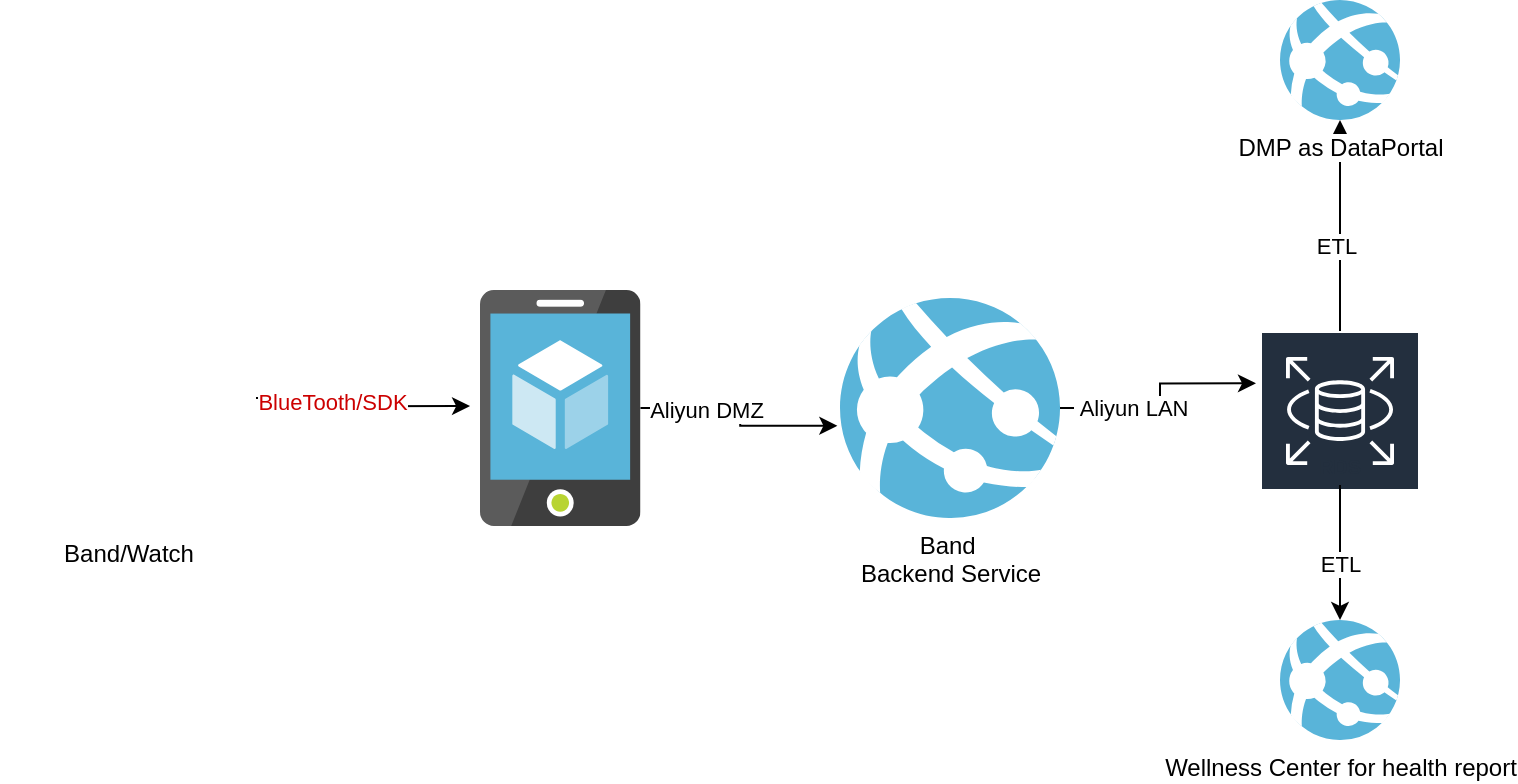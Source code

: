 <mxfile version="26.0.16">
  <diagram name="Page-1" id="QRuJgR5XVLNu-BTppvLG">
    <mxGraphModel dx="946" dy="527" grid="1" gridSize="10" guides="1" tooltips="1" connect="1" arrows="1" fold="1" page="1" pageScale="1" pageWidth="850" pageHeight="1100" math="0" shadow="0">
      <root>
        <mxCell id="0" />
        <mxCell id="1" parent="0" />
        <mxCell id="UN6_ZWC7_VnN-grn2IyT-1" value="Band/Watch" style="shape=image;html=1;verticalAlign=top;verticalLabelPosition=bottom;labelBackgroundColor=#ffffff;imageAspect=0;aspect=fixed;image=https://cdn4.iconfinder.com/data/icons/48-bubbles/48/36.Watch-128.png" vertex="1" parent="1">
          <mxGeometry x="30" y="215" width="128" height="128" as="geometry" />
        </mxCell>
        <mxCell id="UN6_ZWC7_VnN-grn2IyT-2" value="" style="image;sketch=0;aspect=fixed;html=1;points=[];align=center;fontSize=12;image=img/lib/mscae/App_Service_Mobile_App.svg;" vertex="1" parent="1">
          <mxGeometry x="270" y="225" width="80.24" height="118" as="geometry" />
        </mxCell>
        <mxCell id="UN6_ZWC7_VnN-grn2IyT-3" style="edgeStyle=orthogonalEdgeStyle;rounded=0;orthogonalLoop=1;jettySize=auto;html=1;exitX=1;exitY=0.5;exitDx=0;exitDy=0;entryX=-0.062;entryY=0.492;entryDx=0;entryDy=0;entryPerimeter=0;" edge="1" parent="1" source="UN6_ZWC7_VnN-grn2IyT-1" target="UN6_ZWC7_VnN-grn2IyT-2">
          <mxGeometry relative="1" as="geometry" />
        </mxCell>
        <mxCell id="UN6_ZWC7_VnN-grn2IyT-4" value="&lt;font style=&quot;color: rgb(204, 0, 0);&quot;&gt;BlueTooth/SDK&lt;/font&gt;" style="edgeLabel;html=1;align=center;verticalAlign=middle;resizable=0;points=[];" vertex="1" connectable="0" parent="UN6_ZWC7_VnN-grn2IyT-3">
          <mxGeometry x="-0.326" y="-2" relative="1" as="geometry">
            <mxPoint as="offset" />
          </mxGeometry>
        </mxCell>
        <mxCell id="UN6_ZWC7_VnN-grn2IyT-5" value="Band&amp;nbsp;&lt;div&gt;Backend Service&lt;/div&gt;" style="image;sketch=0;aspect=fixed;html=1;points=[];align=center;fontSize=12;image=img/lib/mscae/App_Services.svg;" vertex="1" parent="1">
          <mxGeometry x="450" y="229" width="110" height="110" as="geometry" />
        </mxCell>
        <mxCell id="UN6_ZWC7_VnN-grn2IyT-15" value="" style="edgeStyle=orthogonalEdgeStyle;rounded=0;orthogonalLoop=1;jettySize=auto;html=1;" edge="1" parent="1" source="UN6_ZWC7_VnN-grn2IyT-6" target="UN6_ZWC7_VnN-grn2IyT-7">
          <mxGeometry relative="1" as="geometry" />
        </mxCell>
        <mxCell id="UN6_ZWC7_VnN-grn2IyT-18" value="ETL" style="edgeLabel;html=1;align=center;verticalAlign=middle;resizable=0;points=[];" vertex="1" connectable="0" parent="UN6_ZWC7_VnN-grn2IyT-15">
          <mxGeometry x="-0.184" y="2" relative="1" as="geometry">
            <mxPoint as="offset" />
          </mxGeometry>
        </mxCell>
        <mxCell id="UN6_ZWC7_VnN-grn2IyT-6" value="RDS" style="sketch=0;outlineConnect=0;fontColor=#232F3E;gradientColor=none;strokeColor=#ffffff;fillColor=#232F3E;dashed=0;verticalLabelPosition=middle;verticalAlign=bottom;align=center;html=1;whiteSpace=wrap;fontSize=10;fontStyle=1;spacing=3;shape=mxgraph.aws4.productIcon;prIcon=mxgraph.aws4.rds;" vertex="1" parent="1">
          <mxGeometry x="660" y="245.5" width="80" height="77" as="geometry" />
        </mxCell>
        <mxCell id="UN6_ZWC7_VnN-grn2IyT-7" value="DMP as DataPortal" style="image;sketch=0;aspect=fixed;html=1;points=[];align=center;fontSize=12;image=img/lib/mscae/App_Services.svg;" vertex="1" parent="1">
          <mxGeometry x="670" y="80" width="60" height="60" as="geometry" />
        </mxCell>
        <mxCell id="UN6_ZWC7_VnN-grn2IyT-8" value="Wellness Center for health report" style="image;sketch=0;aspect=fixed;html=1;points=[];align=center;fontSize=12;image=img/lib/mscae/App_Services.svg;" vertex="1" parent="1">
          <mxGeometry x="670" y="390" width="60" height="60" as="geometry" />
        </mxCell>
        <mxCell id="UN6_ZWC7_VnN-grn2IyT-13" style="edgeStyle=orthogonalEdgeStyle;rounded=0;orthogonalLoop=1;jettySize=auto;html=1;entryX=-0.012;entryY=0.581;entryDx=0;entryDy=0;entryPerimeter=0;" edge="1" parent="1" source="UN6_ZWC7_VnN-grn2IyT-2" target="UN6_ZWC7_VnN-grn2IyT-5">
          <mxGeometry relative="1" as="geometry" />
        </mxCell>
        <mxCell id="UN6_ZWC7_VnN-grn2IyT-17" value="Aliyun DMZ" style="edgeLabel;html=1;align=center;verticalAlign=middle;resizable=0;points=[];" vertex="1" connectable="0" parent="UN6_ZWC7_VnN-grn2IyT-13">
          <mxGeometry x="-0.389" y="-1" relative="1" as="geometry">
            <mxPoint as="offset" />
          </mxGeometry>
        </mxCell>
        <mxCell id="UN6_ZWC7_VnN-grn2IyT-14" style="edgeStyle=orthogonalEdgeStyle;rounded=0;orthogonalLoop=1;jettySize=auto;html=1;entryX=-0.025;entryY=0.34;entryDx=0;entryDy=0;entryPerimeter=0;" edge="1" parent="1" source="UN6_ZWC7_VnN-grn2IyT-5" target="UN6_ZWC7_VnN-grn2IyT-6">
          <mxGeometry relative="1" as="geometry" />
        </mxCell>
        <mxCell id="UN6_ZWC7_VnN-grn2IyT-20" value="&amp;nbsp;Aliyun LAN" style="edgeLabel;html=1;align=center;verticalAlign=middle;resizable=0;points=[];" vertex="1" connectable="0" parent="UN6_ZWC7_VnN-grn2IyT-14">
          <mxGeometry x="-0.368" relative="1" as="geometry">
            <mxPoint as="offset" />
          </mxGeometry>
        </mxCell>
        <mxCell id="UN6_ZWC7_VnN-grn2IyT-16" style="edgeStyle=orthogonalEdgeStyle;rounded=0;orthogonalLoop=1;jettySize=auto;html=1;entryX=0.5;entryY=0;entryDx=0;entryDy=0;entryPerimeter=0;" edge="1" parent="1" source="UN6_ZWC7_VnN-grn2IyT-6" target="UN6_ZWC7_VnN-grn2IyT-8">
          <mxGeometry relative="1" as="geometry" />
        </mxCell>
        <mxCell id="UN6_ZWC7_VnN-grn2IyT-19" value="ETL" style="edgeLabel;html=1;align=center;verticalAlign=middle;resizable=0;points=[];" vertex="1" connectable="0" parent="UN6_ZWC7_VnN-grn2IyT-16">
          <mxGeometry x="0.171" relative="1" as="geometry">
            <mxPoint as="offset" />
          </mxGeometry>
        </mxCell>
      </root>
    </mxGraphModel>
  </diagram>
</mxfile>
